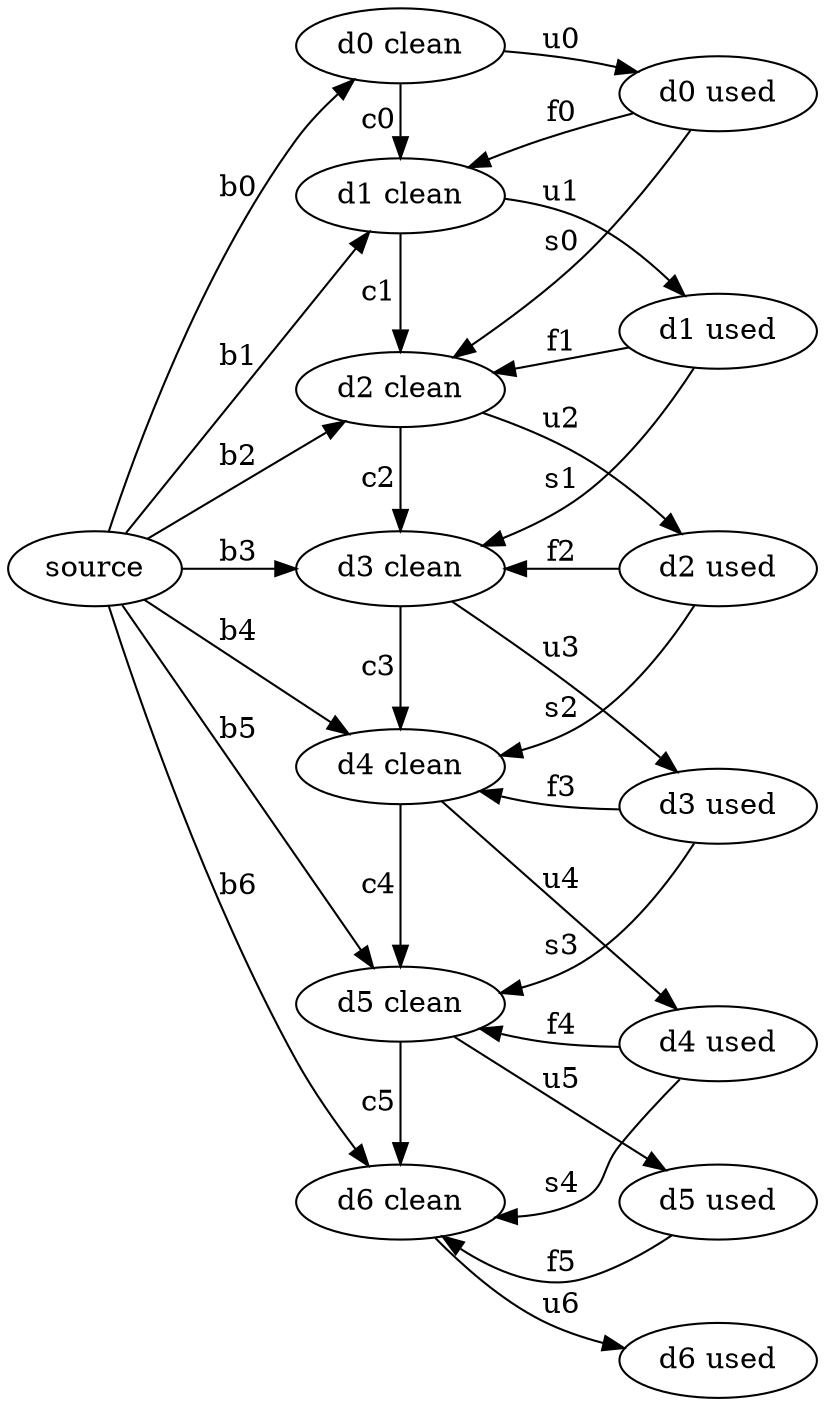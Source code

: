 digraph Restaurant {
	rankdir=LR
	{
		rank=same
		source
	}
	{
		rank=same
		"d0 clean"
		"d1 clean"
		"d2 clean"
		"d3 clean"
		"d4 clean"
		"d5 clean"
		"d6 clean"
	}
	{
		rank=same
		"d0 used"
		"d1 used"
		"d2 used"
		"d3 used"
		"d4 used"
		"d5 used"
		"d6 used"
	}
	source -> "d0 clean" [label=b0]
	source -> "d1 clean" [label=b1]
	source -> "d2 clean" [label=b2]
	source -> "d3 clean" [label=b3]
	source -> "d4 clean" [label=b4]
	source -> "d5 clean" [label=b5]
	source -> "d6 clean" [label=b6]
	"d0 clean" -> "d0 used" [label=u0]
	"d1 clean" -> "d1 used" [label=u1]
	"d2 clean" -> "d2 used" [label=u2]
	"d3 clean" -> "d3 used" [label=u3]
	"d4 clean" -> "d4 used" [label=u4]
	"d5 clean" -> "d5 used" [label=u5]
	"d6 clean" -> "d6 used" [label=u6]
	"d0 clean" -> "d1 clean" [label=c0]
	"d1 clean" -> "d2 clean" [label=c1]
	"d2 clean" -> "d3 clean" [label=c2]
	"d3 clean" -> "d4 clean" [label=c3]
	"d4 clean" -> "d5 clean" [label=c4]
	"d5 clean" -> "d6 clean" [label=c5]
	"d0 used" -> "d1 clean" [label=f0]
	"d1 used" -> "d2 clean" [label=f1]
	"d2 used" -> "d3 clean" [label=f2]
	"d3 used" -> "d4 clean" [label=f3]
	"d4 used" -> "d5 clean" [label=f4]
	"d5 used" -> "d6 clean" [label=f5]
	"d0 used" -> "d2 clean" [label=s0]
	"d1 used" -> "d3 clean" [label=s1]
	"d2 used" -> "d4 clean" [label=s2]
	"d3 used" -> "d5 clean" [label=s3]
	"d4 used" -> "d6 clean" [label=s4]
}
